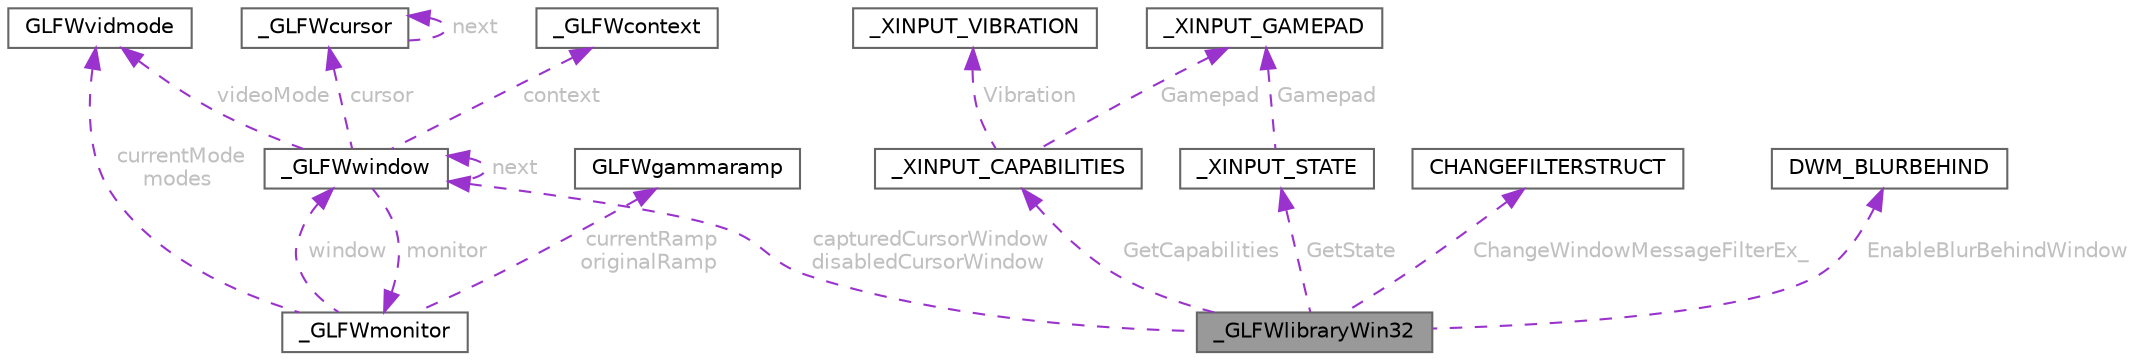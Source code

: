 digraph "_GLFWlibraryWin32"
{
 // LATEX_PDF_SIZE
  bgcolor="transparent";
  edge [fontname=Helvetica,fontsize=10,labelfontname=Helvetica,labelfontsize=10];
  node [fontname=Helvetica,fontsize=10,shape=box,height=0.2,width=0.4];
  Node1 [id="Node000001",label="_GLFWlibraryWin32",height=0.2,width=0.4,color="gray40", fillcolor="grey60", style="filled", fontcolor="black",tooltip=" "];
  Node2 -> Node1 [id="edge1_Node000001_Node000002",dir="back",color="darkorchid3",style="dashed",tooltip=" ",label=" capturedCursorWindow\ndisabledCursorWindow",fontcolor="grey" ];
  Node2 [id="Node000002",label="_GLFWwindow",height=0.2,width=0.4,color="gray40", fillcolor="white", style="filled",URL="$struct___g_l_f_wwindow.html",tooltip=" "];
  Node2 -> Node2 [id="edge2_Node000002_Node000002",dir="back",color="darkorchid3",style="dashed",tooltip=" ",label=" next",fontcolor="grey" ];
  Node3 -> Node2 [id="edge3_Node000002_Node000003",dir="back",color="darkorchid3",style="dashed",tooltip=" ",label=" videoMode",fontcolor="grey" ];
  Node3 [id="Node000003",label="GLFWvidmode",height=0.2,width=0.4,color="gray40", fillcolor="white", style="filled",URL="$struct_g_l_f_wvidmode.html",tooltip="Video mode type."];
  Node4 -> Node2 [id="edge4_Node000002_Node000004",dir="back",color="darkorchid3",style="dashed",tooltip=" ",label=" monitor",fontcolor="grey" ];
  Node4 [id="Node000004",label="_GLFWmonitor",height=0.2,width=0.4,color="gray40", fillcolor="white", style="filled",URL="$struct___g_l_f_wmonitor.html",tooltip=" "];
  Node2 -> Node4 [id="edge5_Node000004_Node000002",dir="back",color="darkorchid3",style="dashed",tooltip=" ",label=" window",fontcolor="grey" ];
  Node3 -> Node4 [id="edge6_Node000004_Node000003",dir="back",color="darkorchid3",style="dashed",tooltip=" ",label=" currentMode\nmodes",fontcolor="grey" ];
  Node5 -> Node4 [id="edge7_Node000004_Node000005",dir="back",color="darkorchid3",style="dashed",tooltip=" ",label=" currentRamp\noriginalRamp",fontcolor="grey" ];
  Node5 [id="Node000005",label="GLFWgammaramp",height=0.2,width=0.4,color="gray40", fillcolor="white", style="filled",URL="$struct_g_l_f_wgammaramp.html",tooltip="Gamma ramp."];
  Node6 -> Node2 [id="edge8_Node000002_Node000006",dir="back",color="darkorchid3",style="dashed",tooltip=" ",label=" cursor",fontcolor="grey" ];
  Node6 [id="Node000006",label="_GLFWcursor",height=0.2,width=0.4,color="gray40", fillcolor="white", style="filled",URL="$struct___g_l_f_wcursor.html",tooltip=" "];
  Node6 -> Node6 [id="edge9_Node000006_Node000006",dir="back",color="darkorchid3",style="dashed",tooltip=" ",label=" next",fontcolor="grey" ];
  Node7 -> Node2 [id="edge10_Node000002_Node000007",dir="back",color="darkorchid3",style="dashed",tooltip=" ",label=" context",fontcolor="grey" ];
  Node7 [id="Node000007",label="_GLFWcontext",height=0.2,width=0.4,color="gray40", fillcolor="white", style="filled",URL="$struct___g_l_f_wcontext.html",tooltip=" "];
  Node8 -> Node1 [id="edge11_Node000001_Node000008",dir="back",color="darkorchid3",style="dashed",tooltip=" ",label=" GetCapabilities",fontcolor="grey" ];
  Node8 [id="Node000008",label="_XINPUT_CAPABILITIES",height=0.2,width=0.4,color="gray40", fillcolor="white", style="filled",URL="$struct___x_i_n_p_u_t___c_a_p_a_b_i_l_i_t_i_e_s.html",tooltip=" "];
  Node9 -> Node8 [id="edge12_Node000008_Node000009",dir="back",color="darkorchid3",style="dashed",tooltip=" ",label=" Gamepad",fontcolor="grey" ];
  Node9 [id="Node000009",label="_XINPUT_GAMEPAD",height=0.2,width=0.4,color="gray40", fillcolor="white", style="filled",URL="$struct___x_i_n_p_u_t___g_a_m_e_p_a_d.html",tooltip=" "];
  Node10 -> Node8 [id="edge13_Node000008_Node000010",dir="back",color="darkorchid3",style="dashed",tooltip=" ",label=" Vibration",fontcolor="grey" ];
  Node10 [id="Node000010",label="_XINPUT_VIBRATION",height=0.2,width=0.4,color="gray40", fillcolor="white", style="filled",URL="$struct___x_i_n_p_u_t___v_i_b_r_a_t_i_o_n.html",tooltip=" "];
  Node11 -> Node1 [id="edge14_Node000001_Node000011",dir="back",color="darkorchid3",style="dashed",tooltip=" ",label=" GetState",fontcolor="grey" ];
  Node11 [id="Node000011",label="_XINPUT_STATE",height=0.2,width=0.4,color="gray40", fillcolor="white", style="filled",URL="$struct___x_i_n_p_u_t___s_t_a_t_e.html",tooltip=" "];
  Node9 -> Node11 [id="edge15_Node000011_Node000009",dir="back",color="darkorchid3",style="dashed",tooltip=" ",label=" Gamepad",fontcolor="grey" ];
  Node12 -> Node1 [id="edge16_Node000001_Node000012",dir="back",color="darkorchid3",style="dashed",tooltip=" ",label=" ChangeWindowMessageFilterEx_",fontcolor="grey" ];
  Node12 [id="Node000012",label="CHANGEFILTERSTRUCT",height=0.2,width=0.4,color="gray40", fillcolor="white", style="filled",URL="$struct_c_h_a_n_g_e_f_i_l_t_e_r_s_t_r_u_c_t.html",tooltip=" "];
  Node13 -> Node1 [id="edge17_Node000001_Node000013",dir="back",color="darkorchid3",style="dashed",tooltip=" ",label=" EnableBlurBehindWindow",fontcolor="grey" ];
  Node13 [id="Node000013",label="DWM_BLURBEHIND",height=0.2,width=0.4,color="gray40", fillcolor="white", style="filled",URL="$struct_d_w_m___b_l_u_r_b_e_h_i_n_d.html",tooltip=" "];
}
